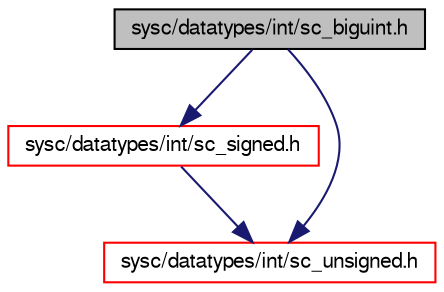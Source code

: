 digraph G
{
  edge [fontname="FreeSans",fontsize="10",labelfontname="FreeSans",labelfontsize="10"];
  node [fontname="FreeSans",fontsize="10",shape=record];
  Node1 [label="sysc/datatypes/int/sc_biguint.h",height=0.2,width=0.4,color="black", fillcolor="grey75", style="filled" fontcolor="black"];
  Node1 -> Node2 [color="midnightblue",fontsize="10",style="solid",fontname="FreeSans"];
  Node2 [label="sysc/datatypes/int/sc_signed.h",height=0.2,width=0.4,color="red", fillcolor="white", style="filled",URL="$a00336.html"];
  Node2 -> Node3 [color="midnightblue",fontsize="10",style="solid",fontname="FreeSans"];
  Node3 [label="sysc/datatypes/int/sc_unsigned.h",height=0.2,width=0.4,color="red", fillcolor="white", style="filled",URL="$a00339.html"];
  Node1 -> Node3 [color="midnightblue",fontsize="10",style="solid",fontname="FreeSans"];
}
